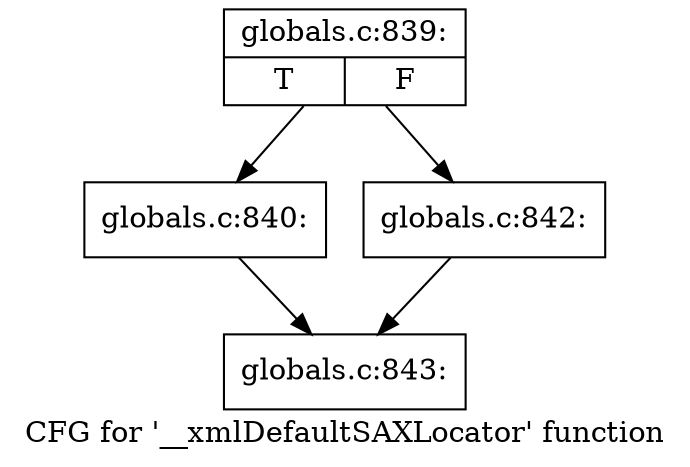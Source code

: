 digraph "CFG for '__xmlDefaultSAXLocator' function" {
	label="CFG for '__xmlDefaultSAXLocator' function";

	Node0x4abbee0 [shape=record,label="{globals.c:839:|{<s0>T|<s1>F}}"];
	Node0x4abbee0 -> Node0x4abc2b0;
	Node0x4abbee0 -> Node0x4abc4b0;
	Node0x4abc2b0 [shape=record,label="{globals.c:840:}"];
	Node0x4abc2b0 -> Node0x4abb870;
	Node0x4abc4b0 [shape=record,label="{globals.c:842:}"];
	Node0x4abc4b0 -> Node0x4abb870;
	Node0x4abb870 [shape=record,label="{globals.c:843:}"];
}

